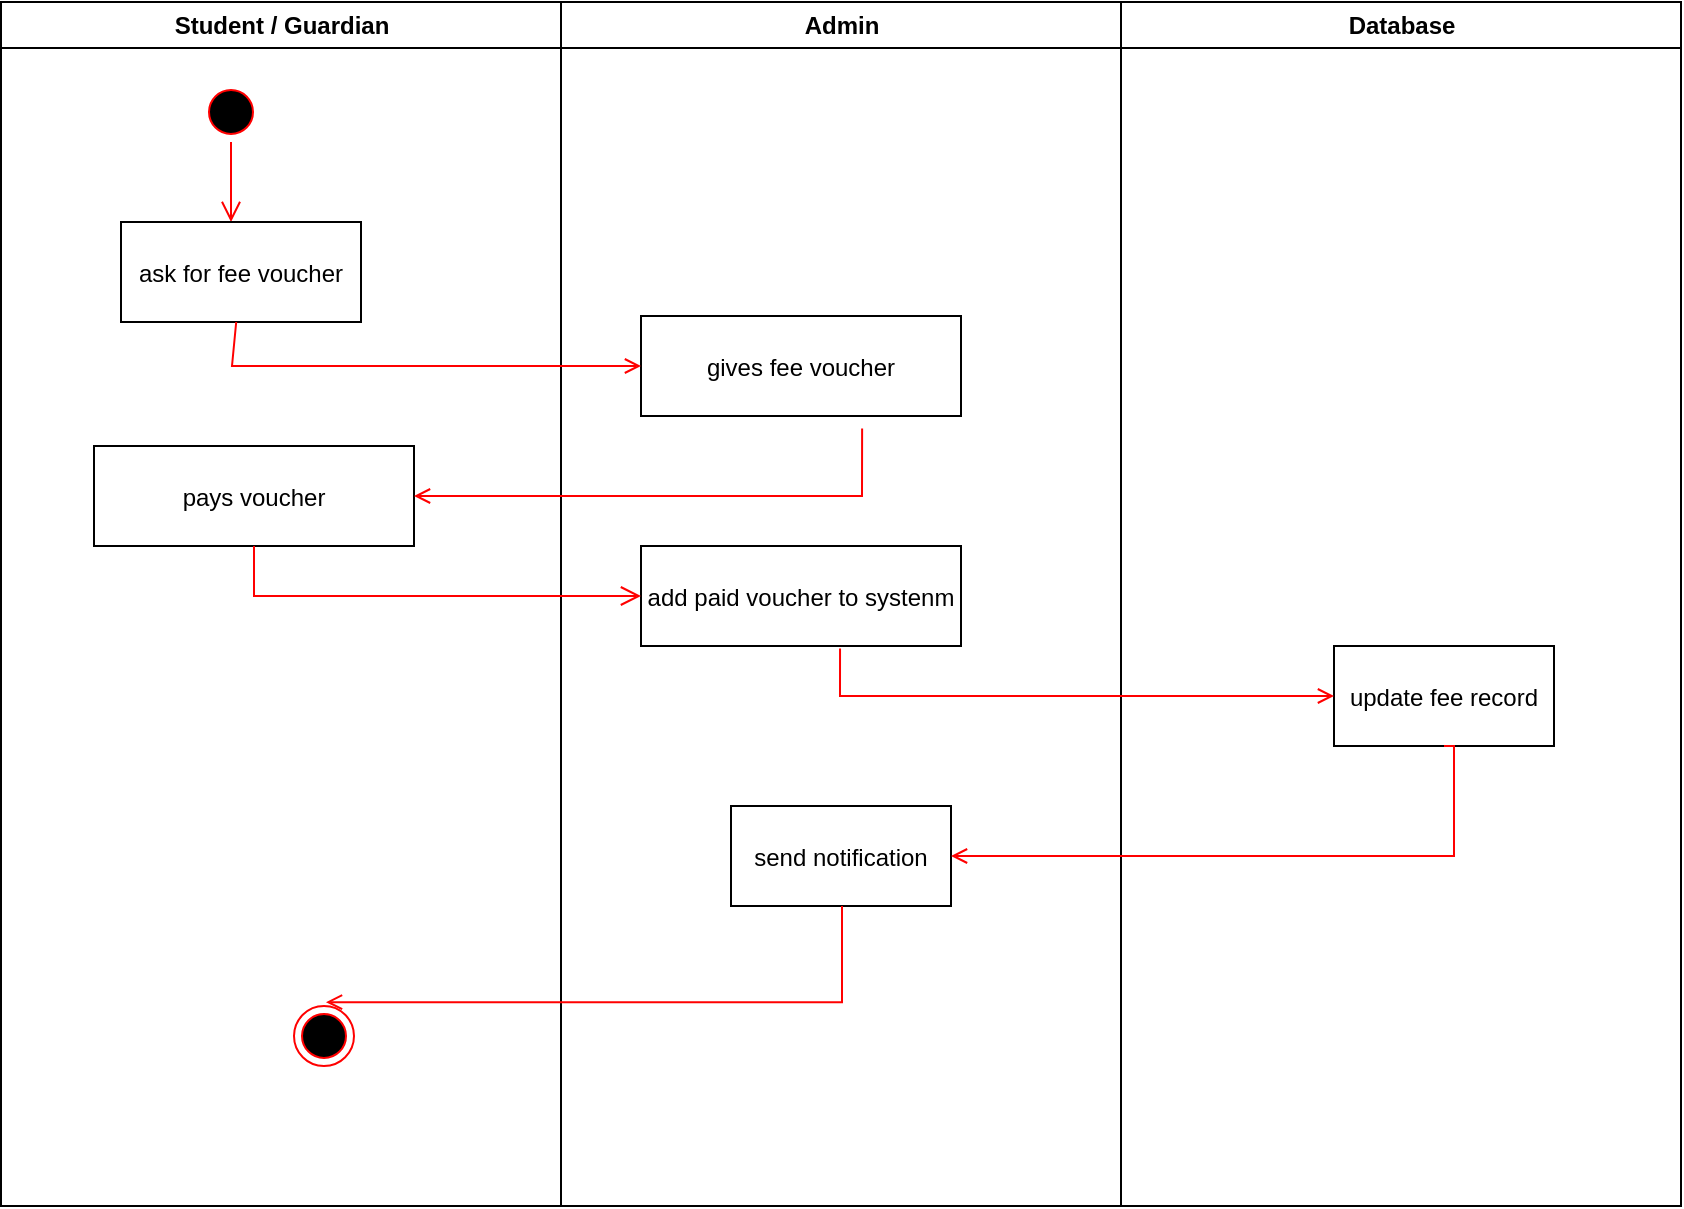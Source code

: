 <mxfile version="22.0.2" type="device">
  <diagram name="Page-1" id="e7e014a7-5840-1c2e-5031-d8a46d1fe8dd">
    <mxGraphModel dx="1295" dy="758" grid="1" gridSize="10" guides="1" tooltips="1" connect="1" arrows="1" fold="1" page="1" pageScale="1" pageWidth="1169" pageHeight="826" background="none" math="0" shadow="0">
      <root>
        <mxCell id="0" />
        <mxCell id="1" parent="0" />
        <mxCell id="2" value="Student / Guardian" style="swimlane;whiteSpace=wrap" parent="1" vertex="1">
          <mxGeometry x="33.5" y="128" width="280" height="602" as="geometry" />
        </mxCell>
        <mxCell id="5" value="" style="ellipse;shape=startState;fillColor=#000000;strokeColor=#ff0000;" parent="2" vertex="1">
          <mxGeometry x="100" y="40" width="30" height="30" as="geometry" />
        </mxCell>
        <mxCell id="6" value="" style="edgeStyle=elbowEdgeStyle;elbow=horizontal;verticalAlign=bottom;endArrow=open;endSize=8;strokeColor=#FF0000;endFill=1;rounded=0" parent="2" source="5" target="7" edge="1">
          <mxGeometry x="100" y="40" as="geometry">
            <mxPoint x="115" y="110" as="targetPoint" />
          </mxGeometry>
        </mxCell>
        <mxCell id="7" value="ask for fee voucher" style="" parent="2" vertex="1">
          <mxGeometry x="60" y="110" width="120" height="50" as="geometry" />
        </mxCell>
        <mxCell id="mbgY4p1fo2wMXlm47EHP-54" value="pays voucher" style="" vertex="1" parent="2">
          <mxGeometry x="46.5" y="222" width="160" height="50" as="geometry" />
        </mxCell>
        <mxCell id="38" value="" style="ellipse;shape=endState;fillColor=#000000;strokeColor=#ff0000" parent="2" vertex="1">
          <mxGeometry x="146.5" y="502" width="30" height="30" as="geometry" />
        </mxCell>
        <mxCell id="3" value="Admin" style="swimlane;whiteSpace=wrap;startSize=23;" parent="1" vertex="1">
          <mxGeometry x="313.5" y="128" width="280" height="602" as="geometry" />
        </mxCell>
        <mxCell id="16" value="gives fee voucher" style="" parent="3" vertex="1">
          <mxGeometry x="40" y="157" width="160" height="50" as="geometry" />
        </mxCell>
        <mxCell id="mbgY4p1fo2wMXlm47EHP-46" value="send notification" style="" vertex="1" parent="3">
          <mxGeometry x="85" y="402" width="110" height="50" as="geometry" />
        </mxCell>
        <mxCell id="33" value="add paid voucher to systenm" style="" parent="3" vertex="1">
          <mxGeometry x="40" y="272" width="160" height="50" as="geometry" />
        </mxCell>
        <mxCell id="4" value="Database" style="swimlane;whiteSpace=wrap;startSize=23;" parent="1" vertex="1">
          <mxGeometry x="593.5" y="128" width="280" height="602" as="geometry" />
        </mxCell>
        <mxCell id="30" value="update fee record" style="" parent="4" vertex="1">
          <mxGeometry x="106.5" y="322" width="110" height="50" as="geometry" />
        </mxCell>
        <mxCell id="9" value="" style="endArrow=open;strokeColor=#FF0000;endFill=1;rounded=0;entryX=0;entryY=0.5;entryDx=0;entryDy=0;" parent="1" source="7" target="16" edge="1">
          <mxGeometry relative="1" as="geometry">
            <mxPoint x="151.182" y="348" as="targetPoint" />
            <Array as="points">
              <mxPoint x="149" y="310" />
            </Array>
          </mxGeometry>
        </mxCell>
        <mxCell id="mbgY4p1fo2wMXlm47EHP-55" value="" style="endArrow=open;strokeColor=#FF0000;endFill=1;rounded=0;entryX=1;entryY=0.5;entryDx=0;entryDy=0;exitX=0.691;exitY=1.125;exitDx=0;exitDy=0;exitPerimeter=0;" edge="1" parent="1" source="16" target="mbgY4p1fo2wMXlm47EHP-54">
          <mxGeometry relative="1" as="geometry">
            <mxPoint x="161" y="298" as="sourcePoint" />
            <mxPoint x="364" y="320" as="targetPoint" />
            <Array as="points">
              <mxPoint x="464" y="375" />
            </Array>
          </mxGeometry>
        </mxCell>
        <mxCell id="23" value="" style="edgeStyle=elbowEdgeStyle;elbow=horizontal;align=left;verticalAlign=top;endArrow=open;endSize=8;strokeColor=#FF0000;endFill=1;rounded=0;entryX=0;entryY=0.5;entryDx=0;entryDy=0;" parent="1" source="mbgY4p1fo2wMXlm47EHP-54" target="33" edge="1">
          <mxGeometry x="-0.439" y="-14" relative="1" as="geometry">
            <mxPoint x="403.5" y="438" as="targetPoint" />
            <mxPoint x="160" y="413" as="sourcePoint" />
            <Array as="points">
              <mxPoint x="160" y="450" />
            </Array>
            <mxPoint as="offset" />
          </mxGeometry>
        </mxCell>
        <mxCell id="41" value="" style="edgeStyle=elbowEdgeStyle;elbow=horizontal;entryX=1;entryY=0.5;strokeColor=#FF0000;endArrow=open;endFill=1;rounded=0;entryDx=0;entryDy=0;exitX=0.5;exitY=1;exitDx=0;exitDy=0;" parent="1" source="30" target="mbgY4p1fo2wMXlm47EHP-46" edge="1">
          <mxGeometry width="100" height="100" relative="1" as="geometry">
            <mxPoint x="373.5" y="608" as="sourcePoint" />
            <mxPoint x="473.5" y="508" as="targetPoint" />
            <Array as="points">
              <mxPoint x="760" y="540" />
            </Array>
          </mxGeometry>
        </mxCell>
        <mxCell id="mbgY4p1fo2wMXlm47EHP-50" value="" style="edgeStyle=elbowEdgeStyle;elbow=horizontal;entryX=0.533;entryY=-0.063;strokeColor=#FF0000;endArrow=open;endFill=1;rounded=0;entryDx=0;entryDy=0;entryPerimeter=0;" edge="1" parent="1" target="38">
          <mxGeometry width="100" height="100" relative="1" as="geometry">
            <mxPoint x="454" y="580" as="sourcePoint" />
            <mxPoint x="474.5" y="590" as="targetPoint" />
            <Array as="points">
              <mxPoint x="454" y="630" />
            </Array>
          </mxGeometry>
        </mxCell>
        <mxCell id="mbgY4p1fo2wMXlm47EHP-59" value="" style="edgeStyle=elbowEdgeStyle;elbow=horizontal;entryX=0;entryY=0.5;strokeColor=#FF0000;endArrow=open;endFill=1;rounded=0;entryDx=0;entryDy=0;exitX=0.622;exitY=1.025;exitDx=0;exitDy=0;exitPerimeter=0;" edge="1" parent="1" source="33" target="30">
          <mxGeometry width="100" height="100" relative="1" as="geometry">
            <mxPoint x="765" y="500" as="sourcePoint" />
            <mxPoint x="519" y="565" as="targetPoint" />
            <Array as="points">
              <mxPoint x="453" y="470" />
              <mxPoint x="410" y="450" />
            </Array>
          </mxGeometry>
        </mxCell>
      </root>
    </mxGraphModel>
  </diagram>
</mxfile>
